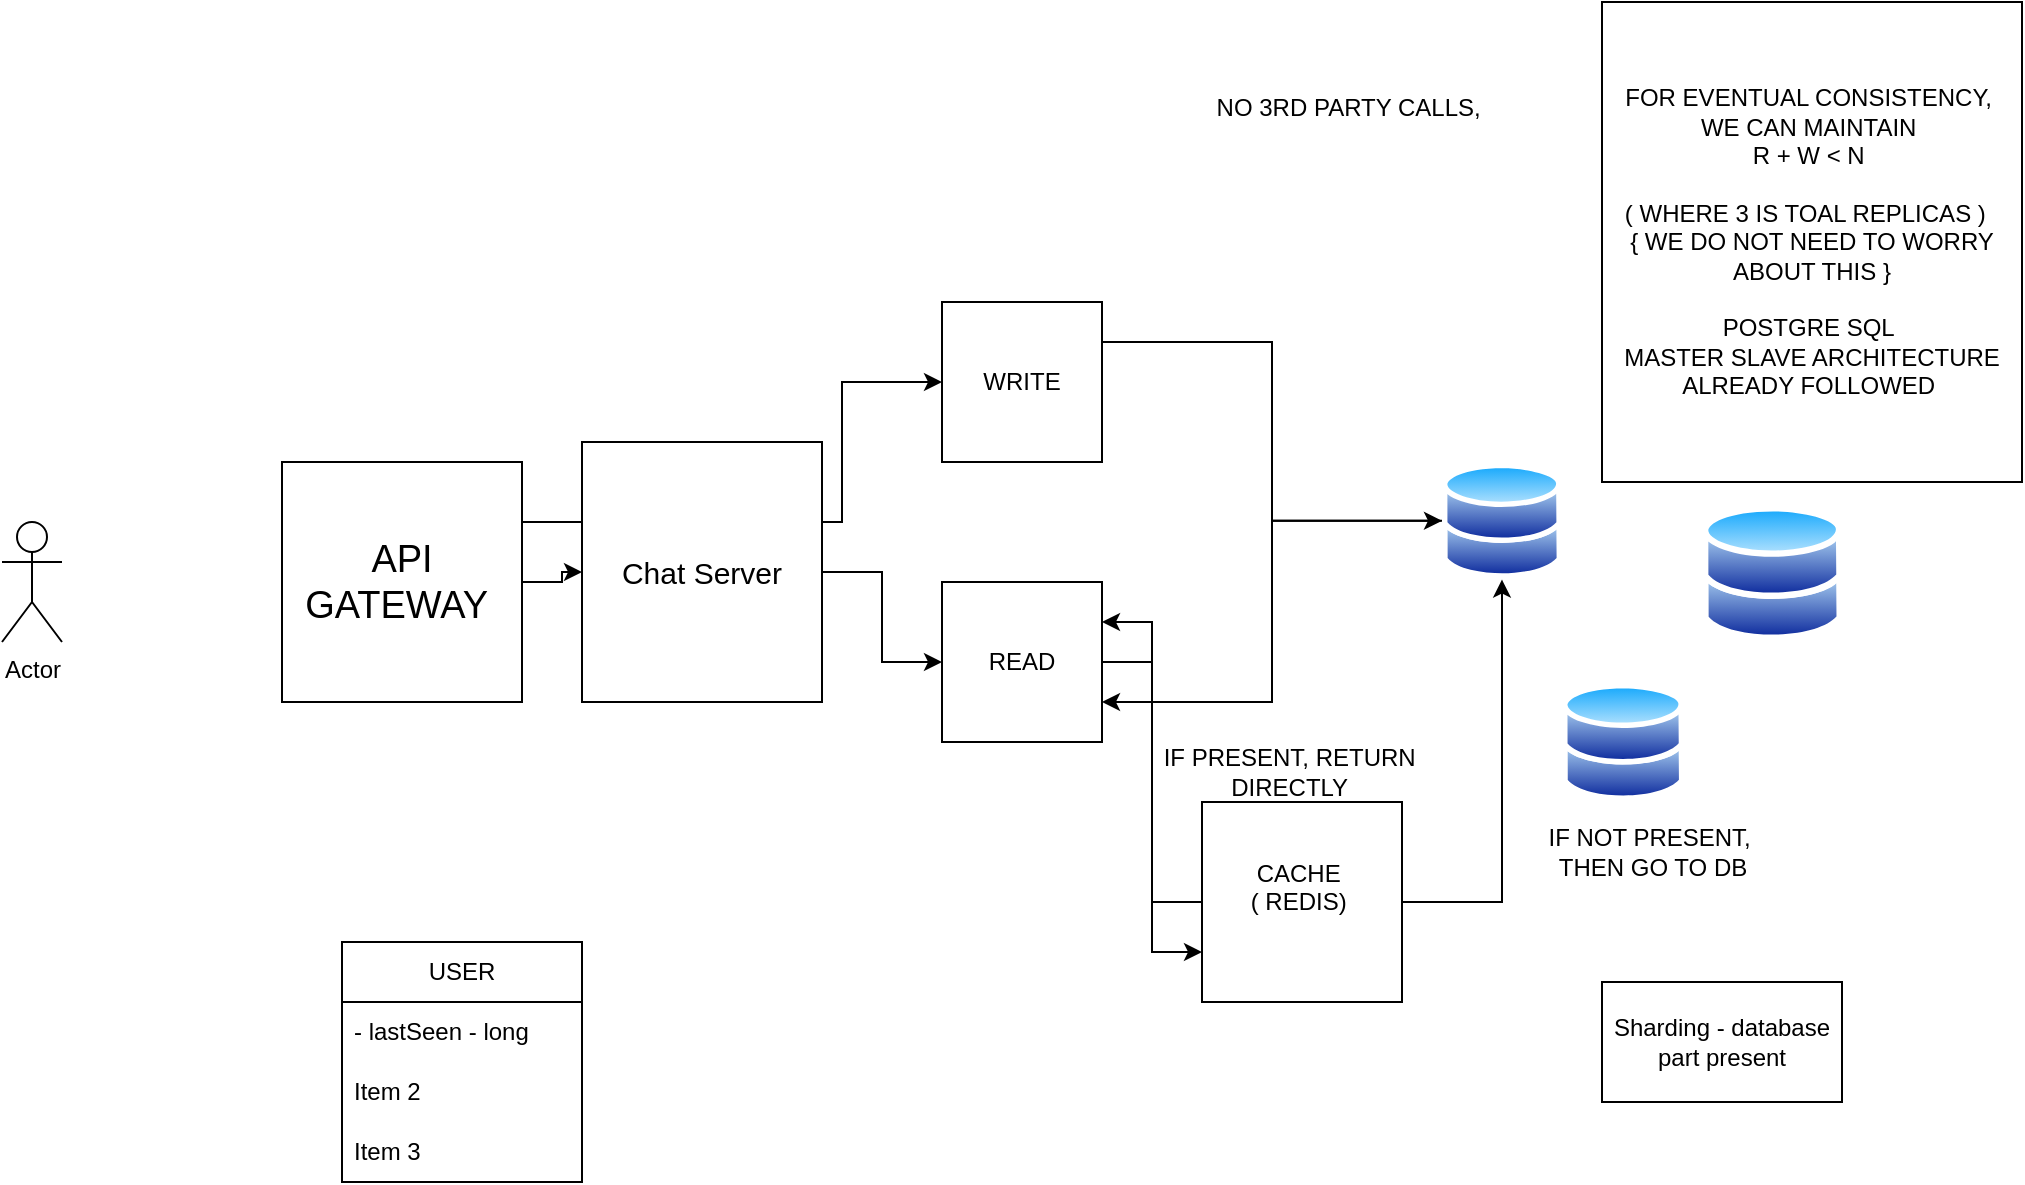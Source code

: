 <mxfile version="24.7.7" pages="3">
  <diagram name="Page-1" id="JmQJLJEeu5JLvRrRKXFD">
    <mxGraphModel dx="1183" dy="1062" grid="1" gridSize="10" guides="1" tooltips="1" connect="1" arrows="1" fold="1" page="1" pageScale="1" pageWidth="850" pageHeight="1100" math="0" shadow="0">
      <root>
        <mxCell id="0" />
        <mxCell id="1" parent="0" />
        <mxCell id="JOux5U_sBteReHEJCNA7-2" value="Actor" style="shape=umlActor;verticalLabelPosition=bottom;verticalAlign=top;html=1;outlineConnect=0;" parent="1" vertex="1">
          <mxGeometry x="80" y="370" width="30" height="60" as="geometry" />
        </mxCell>
        <mxCell id="JOux5U_sBteReHEJCNA7-13" style="edgeStyle=orthogonalEdgeStyle;rounded=0;orthogonalLoop=1;jettySize=auto;html=1;exitX=1;exitY=0.25;exitDx=0;exitDy=0;entryX=0;entryY=0.5;entryDx=0;entryDy=0;" parent="1" source="JOux5U_sBteReHEJCNA7-5" target="JOux5U_sBteReHEJCNA7-7" edge="1">
          <mxGeometry relative="1" as="geometry">
            <Array as="points">
              <mxPoint x="500" y="370" />
              <mxPoint x="500" y="300" />
            </Array>
          </mxGeometry>
        </mxCell>
        <mxCell id="JOux5U_sBteReHEJCNA7-29" style="edgeStyle=orthogonalEdgeStyle;rounded=0;orthogonalLoop=1;jettySize=auto;html=1;" parent="1" source="JOux5U_sBteReHEJCNA7-36" target="JOux5U_sBteReHEJCNA7-6" edge="1">
          <mxGeometry relative="1" as="geometry" />
        </mxCell>
        <mxCell id="JOux5U_sBteReHEJCNA7-5" value="&lt;font style=&quot;font-size: 19px;&quot;&gt;API GATEWAY&amp;nbsp;&lt;/font&gt;" style="whiteSpace=wrap;html=1;aspect=fixed;" parent="1" vertex="1">
          <mxGeometry x="220" y="340" width="120" height="120" as="geometry" />
        </mxCell>
        <mxCell id="JOux5U_sBteReHEJCNA7-23" style="edgeStyle=orthogonalEdgeStyle;rounded=0;orthogonalLoop=1;jettySize=auto;html=1;entryX=0;entryY=0.75;entryDx=0;entryDy=0;" parent="1" source="JOux5U_sBteReHEJCNA7-6" target="JOux5U_sBteReHEJCNA7-14" edge="1">
          <mxGeometry relative="1" as="geometry" />
        </mxCell>
        <mxCell id="JOux5U_sBteReHEJCNA7-6" value="READ" style="whiteSpace=wrap;html=1;aspect=fixed;" parent="1" vertex="1">
          <mxGeometry x="550" y="400" width="80" height="80" as="geometry" />
        </mxCell>
        <mxCell id="JOux5U_sBteReHEJCNA7-15" style="edgeStyle=orthogonalEdgeStyle;rounded=0;orthogonalLoop=1;jettySize=auto;html=1;exitX=1;exitY=0.25;exitDx=0;exitDy=0;entryX=0;entryY=0.5;entryDx=0;entryDy=0;" parent="1" source="JOux5U_sBteReHEJCNA7-7" target="JOux5U_sBteReHEJCNA7-11" edge="1">
          <mxGeometry relative="1" as="geometry" />
        </mxCell>
        <mxCell id="JOux5U_sBteReHEJCNA7-7" value="WRITE" style="whiteSpace=wrap;html=1;aspect=fixed;" parent="1" vertex="1">
          <mxGeometry x="550" y="260" width="80" height="80" as="geometry" />
        </mxCell>
        <mxCell id="JOux5U_sBteReHEJCNA7-8" value="" style="image;aspect=fixed;perimeter=ellipsePerimeter;html=1;align=center;shadow=0;dashed=0;spacingTop=3;image=img/lib/active_directory/databases.svg;" parent="1" vertex="1">
          <mxGeometry x="860" y="450" width="61.22" height="60" as="geometry" />
        </mxCell>
        <mxCell id="JOux5U_sBteReHEJCNA7-18" style="edgeStyle=orthogonalEdgeStyle;rounded=0;orthogonalLoop=1;jettySize=auto;html=1;entryX=1;entryY=0.75;entryDx=0;entryDy=0;" parent="1" source="JOux5U_sBteReHEJCNA7-11" target="JOux5U_sBteReHEJCNA7-6" edge="1">
          <mxGeometry relative="1" as="geometry" />
        </mxCell>
        <mxCell id="JOux5U_sBteReHEJCNA7-11" value="" style="image;aspect=fixed;perimeter=ellipsePerimeter;html=1;align=center;shadow=0;dashed=0;spacingTop=3;image=img/lib/active_directory/databases.svg;" parent="1" vertex="1">
          <mxGeometry x="800" y="340" width="60" height="58.8" as="geometry" />
        </mxCell>
        <mxCell id="JOux5U_sBteReHEJCNA7-12" value="" style="image;aspect=fixed;perimeter=ellipsePerimeter;html=1;align=center;shadow=0;dashed=0;spacingTop=3;image=img/lib/active_directory/databases.svg;" parent="1" vertex="1">
          <mxGeometry x="930" y="361" width="70.41" height="69" as="geometry" />
        </mxCell>
        <mxCell id="JOux5U_sBteReHEJCNA7-24" style="edgeStyle=orthogonalEdgeStyle;rounded=0;orthogonalLoop=1;jettySize=auto;html=1;entryX=1;entryY=0.25;entryDx=0;entryDy=0;" parent="1" source="JOux5U_sBteReHEJCNA7-14" target="JOux5U_sBteReHEJCNA7-6" edge="1">
          <mxGeometry relative="1" as="geometry" />
        </mxCell>
        <mxCell id="JOux5U_sBteReHEJCNA7-25" style="edgeStyle=orthogonalEdgeStyle;rounded=0;orthogonalLoop=1;jettySize=auto;html=1;" parent="1" source="JOux5U_sBteReHEJCNA7-14" target="JOux5U_sBteReHEJCNA7-11" edge="1">
          <mxGeometry relative="1" as="geometry" />
        </mxCell>
        <mxCell id="JOux5U_sBteReHEJCNA7-14" value="CACHE&amp;nbsp;&lt;br&gt;( REDIS)&amp;nbsp;&lt;div&gt;&lt;br&gt;&lt;/div&gt;" style="whiteSpace=wrap;html=1;aspect=fixed;" parent="1" vertex="1">
          <mxGeometry x="680" y="510" width="100" height="100" as="geometry" />
        </mxCell>
        <mxCell id="JOux5U_sBteReHEJCNA7-19" value="FOR EVENTUAL CONSISTENCY,&amp;nbsp;&lt;br&gt;WE CAN MAINTAIN&amp;nbsp;&lt;br&gt;R + W &amp;lt; N&amp;nbsp;&lt;br&gt;&lt;br&gt;( WHERE 3 IS TOAL REPLICAS )&amp;nbsp;&amp;nbsp;&lt;br&gt;{ WE DO NOT NEED TO WORRY ABOUT THIS }&lt;br&gt;&lt;br&gt;POSTGRE SQL&amp;nbsp;&lt;br&gt;MASTER SLAVE ARCHITECTURE ALREADY FOLLOWED&amp;nbsp;" style="rounded=0;whiteSpace=wrap;html=1;" parent="1" vertex="1">
          <mxGeometry x="880" y="110" width="210" height="240" as="geometry" />
        </mxCell>
        <mxCell id="JOux5U_sBteReHEJCNA7-27" value="IF NOT PRESENT,&amp;nbsp;&lt;div&gt;THEN GO TO DB&lt;/div&gt;" style="text;html=1;align=center;verticalAlign=middle;resizable=0;points=[];autosize=1;strokeColor=none;fillColor=none;" parent="1" vertex="1">
          <mxGeometry x="840" y="515" width="130" height="40" as="geometry" />
        </mxCell>
        <mxCell id="JOux5U_sBteReHEJCNA7-28" value="IF PRESENT, RETURN&amp;nbsp;&lt;br&gt;DIRECTLY&amp;nbsp;" style="text;html=1;align=center;verticalAlign=middle;resizable=0;points=[];autosize=1;strokeColor=none;fillColor=none;" parent="1" vertex="1">
          <mxGeometry x="650" y="475" width="150" height="40" as="geometry" />
        </mxCell>
        <mxCell id="JOux5U_sBteReHEJCNA7-30" value="NO 3RD PARTY CALLS,&amp;nbsp;&lt;div&gt;&lt;br/&gt;&lt;/div&gt;" style="text;html=1;align=center;verticalAlign=middle;whiteSpace=wrap;rounded=0;" parent="1" vertex="1">
          <mxGeometry x="680" y="140" width="150" height="60" as="geometry" />
        </mxCell>
        <mxCell id="JOux5U_sBteReHEJCNA7-31" value="USER" style="swimlane;fontStyle=0;childLayout=stackLayout;horizontal=1;startSize=30;horizontalStack=0;resizeParent=1;resizeParentMax=0;resizeLast=0;collapsible=1;marginBottom=0;whiteSpace=wrap;html=1;" parent="1" vertex="1">
          <mxGeometry x="250" y="580" width="120" height="120" as="geometry" />
        </mxCell>
        <mxCell id="JOux5U_sBteReHEJCNA7-32" value="- lastSeen - long&amp;nbsp;" style="text;strokeColor=none;fillColor=none;align=left;verticalAlign=middle;spacingLeft=4;spacingRight=4;overflow=hidden;points=[[0,0.5],[1,0.5]];portConstraint=eastwest;rotatable=0;whiteSpace=wrap;html=1;" parent="JOux5U_sBteReHEJCNA7-31" vertex="1">
          <mxGeometry y="30" width="120" height="30" as="geometry" />
        </mxCell>
        <mxCell id="JOux5U_sBteReHEJCNA7-33" value="Item 2" style="text;strokeColor=none;fillColor=none;align=left;verticalAlign=middle;spacingLeft=4;spacingRight=4;overflow=hidden;points=[[0,0.5],[1,0.5]];portConstraint=eastwest;rotatable=0;whiteSpace=wrap;html=1;" parent="JOux5U_sBteReHEJCNA7-31" vertex="1">
          <mxGeometry y="60" width="120" height="30" as="geometry" />
        </mxCell>
        <mxCell id="JOux5U_sBteReHEJCNA7-34" value="Item 3" style="text;strokeColor=none;fillColor=none;align=left;verticalAlign=middle;spacingLeft=4;spacingRight=4;overflow=hidden;points=[[0,0.5],[1,0.5]];portConstraint=eastwest;rotatable=0;whiteSpace=wrap;html=1;" parent="JOux5U_sBteReHEJCNA7-31" vertex="1">
          <mxGeometry y="90" width="120" height="30" as="geometry" />
        </mxCell>
        <mxCell id="JOux5U_sBteReHEJCNA7-37" value="Sharding - database part present" style="rounded=0;whiteSpace=wrap;html=1;" parent="1" vertex="1">
          <mxGeometry x="880" y="600" width="120" height="60" as="geometry" />
        </mxCell>
        <mxCell id="P4UhmqR7wPMvScNSx2Rz-1" value="" style="edgeStyle=orthogonalEdgeStyle;rounded=0;orthogonalLoop=1;jettySize=auto;html=1;" parent="1" source="JOux5U_sBteReHEJCNA7-5" target="JOux5U_sBteReHEJCNA7-36" edge="1">
          <mxGeometry relative="1" as="geometry">
            <mxPoint x="340" y="400" as="sourcePoint" />
            <mxPoint x="550" y="440" as="targetPoint" />
          </mxGeometry>
        </mxCell>
        <mxCell id="JOux5U_sBteReHEJCNA7-36" value="&lt;font style=&quot;font-size: 15px;&quot;&gt;Chat Server&lt;/font&gt;" style="rounded=0;whiteSpace=wrap;html=1;" parent="1" vertex="1">
          <mxGeometry x="370" y="330" width="120" height="130" as="geometry" />
        </mxCell>
      </root>
    </mxGraphModel>
  </diagram>
  <diagram id="_AOZXHx1rjMz0_NS0dP8" name="Page-2">
    <mxGraphModel dx="2425" dy="998" grid="1" gridSize="10" guides="1" tooltips="1" connect="1" arrows="1" fold="1" page="1" pageScale="1" pageWidth="850" pageHeight="1100" math="0" shadow="0">
      <root>
        <mxCell id="0" />
        <mxCell id="1" parent="0" />
        <mxCell id="hQ_VY_itG3UDM3dAe7XN-1" value="&lt;font style=&quot;font-size: 16px;&quot;&gt;main.py&lt;/font&gt;" style="rounded=0;whiteSpace=wrap;html=1;" vertex="1" parent="1">
          <mxGeometry x="480" y="220" width="120" height="180" as="geometry" />
        </mxCell>
        <mxCell id="hQ_VY_itG3UDM3dAe7XN-2" value="Actor" style="shape=umlActor;verticalLabelPosition=bottom;verticalAlign=top;html=1;outlineConnect=0;" vertex="1" parent="1">
          <mxGeometry x="120" y="250" width="100" height="120" as="geometry" />
        </mxCell>
        <mxCell id="hQ_VY_itG3UDM3dAe7XN-4" value="&lt;font style=&quot;font-size: 20px;&quot; color=&quot;#ce9178&quot;&gt;https://localhost:8000/integrations/hubspot/authorize&lt;/font&gt;&lt;div style=&quot;font-size: 20px;&quot;&gt;&lt;font style=&quot;font-size: 20px;&quot; color=&quot;#ce9178&quot;&gt;(POST)&lt;/font&gt;&lt;/div&gt;" style="text;html=1;align=center;verticalAlign=middle;resizable=0;points=[];autosize=1;strokeColor=none;fillColor=none;" vertex="1" parent="1">
          <mxGeometry x="-70" y="155" width="490" height="60" as="geometry" />
        </mxCell>
        <mxCell id="hQ_VY_itG3UDM3dAe7XN-7" value="{&lt;br&gt;userId :String&amp;nbsp;&lt;br&gt;OrgId:String&lt;br&gt;}" style="text;html=1;align=center;verticalAlign=middle;whiteSpace=wrap;rounded=0;" vertex="1" parent="1">
          <mxGeometry x="240" y="260" width="60" height="40" as="geometry" />
        </mxCell>
        <mxCell id="hQ_VY_itG3UDM3dAe7XN-8" value="" style="endArrow=classic;html=1;rounded=0;entryX=-0.017;entryY=0.542;entryDx=0;entryDy=0;entryPerimeter=0;" edge="1" parent="1" target="hQ_VY_itG3UDM3dAe7XN-1">
          <mxGeometry width="50" height="50" relative="1" as="geometry">
            <mxPoint x="250" y="320" as="sourcePoint" />
            <mxPoint x="490" y="230" as="targetPoint" />
          </mxGeometry>
        </mxCell>
        <mxCell id="hQ_VY_itG3UDM3dAe7XN-10" value="" style="endArrow=classic;html=1;rounded=0;exitX=1;exitY=0.5;exitDx=0;exitDy=0;" edge="1" parent="1" source="hQ_VY_itG3UDM3dAe7XN-1">
          <mxGeometry width="50" height="50" relative="1" as="geometry">
            <mxPoint x="520" y="330" as="sourcePoint" />
            <mxPoint x="700" y="310" as="targetPoint" />
          </mxGeometry>
        </mxCell>
        <mxCell id="hQ_VY_itG3UDM3dAe7XN-12" style="edgeStyle=orthogonalEdgeStyle;rounded=0;orthogonalLoop=1;jettySize=auto;html=1;" edge="1" parent="1" source="hQ_VY_itG3UDM3dAe7XN-11">
          <mxGeometry relative="1" as="geometry">
            <mxPoint x="930" y="305" as="targetPoint" />
          </mxGeometry>
        </mxCell>
        <mxCell id="hQ_VY_itG3UDM3dAe7XN-11" value="&lt;span style=&quot;font-size: 16px;&quot;&gt;Hubspot.py&lt;/span&gt;" style="rounded=0;whiteSpace=wrap;html=1;" vertex="1" parent="1">
          <mxGeometry x="700" y="215" width="120" height="180" as="geometry" />
        </mxCell>
        <mxCell id="hQ_VY_itG3UDM3dAe7XN-13" value="&lt;span style=&quot;font-size: 16px;&quot;&gt;HubSpot Server&lt;/span&gt;" style="rounded=0;whiteSpace=wrap;html=1;" vertex="1" parent="1">
          <mxGeometry x="940" y="215" width="120" height="180" as="geometry" />
        </mxCell>
        <mxCell id="hQ_VY_itG3UDM3dAe7XN-14" value="" style="endArrow=classic;html=1;rounded=0;entryX=0.992;entryY=0.711;entryDx=0;entryDy=0;entryPerimeter=0;exitX=-0.025;exitY=0.717;exitDx=0;exitDy=0;exitPerimeter=0;" edge="1" parent="1" source="hQ_VY_itG3UDM3dAe7XN-13" target="hQ_VY_itG3UDM3dAe7XN-11">
          <mxGeometry width="50" height="50" relative="1" as="geometry">
            <mxPoint x="940" y="350" as="sourcePoint" />
            <mxPoint x="830" y="340" as="targetPoint" />
            <Array as="points">
              <mxPoint x="880" y="343" />
            </Array>
          </mxGeometry>
        </mxCell>
        <mxCell id="hQ_VY_itG3UDM3dAe7XN-16" value="authorize_url" style="text;html=1;align=center;verticalAlign=middle;resizable=0;points=[];autosize=1;strokeColor=none;fillColor=none;fontSize=15;" vertex="1" parent="1">
          <mxGeometry x="820" y="270" width="110" height="30" as="geometry" />
        </mxCell>
        <mxCell id="hQ_VY_itG3UDM3dAe7XN-17" value="&lt;font style=&quot;font-size: 15px;&quot;&gt;redirect_url&lt;/font&gt;" style="text;html=1;align=center;verticalAlign=middle;resizable=0;points=[];autosize=1;strokeColor=none;fillColor=none;" vertex="1" parent="1">
          <mxGeometry x="825" y="350" width="100" height="30" as="geometry" />
        </mxCell>
      </root>
    </mxGraphModel>
  </diagram>
  <diagram id="ypFeUfu3qE1IJ5mmnc6q" name="Page-3">
    <mxGraphModel dx="1674" dy="796" grid="1" gridSize="10" guides="1" tooltips="1" connect="1" arrows="1" fold="1" page="1" pageScale="1" pageWidth="850" pageHeight="1100" math="0" shadow="0">
      <root>
        <mxCell id="0" />
        <mxCell id="1" parent="0" />
        <mxCell id="SIPaFjkemzOw-gw2U2gF-16" value="" style="rounded=0;whiteSpace=wrap;html=1;" parent="1" vertex="1">
          <mxGeometry x="95" y="70" width="385" height="670" as="geometry" />
        </mxCell>
        <mxCell id="SIPaFjkemzOw-gw2U2gF-13" value="" style="whiteSpace=wrap;html=1;aspect=fixed;" parent="1" vertex="1">
          <mxGeometry x="504.25" y="70" width="670" height="670" as="geometry" />
        </mxCell>
        <mxCell id="2k7QSXAF3z4Tr43qlxNP-17" style="edgeStyle=orthogonalEdgeStyle;rounded=0;orthogonalLoop=1;jettySize=auto;html=1;" parent="1" source="SIPaFjkemzOw-gw2U2gF-1" target="2k7QSXAF3z4Tr43qlxNP-12" edge="1">
          <mxGeometry relative="1" as="geometry">
            <Array as="points">
              <mxPoint x="270" y="372" />
              <mxPoint x="270" y="372" />
            </Array>
          </mxGeometry>
        </mxCell>
        <mxCell id="SIPaFjkemzOw-gw2U2gF-1" value="" style="outlineConnect=0;dashed=0;verticalLabelPosition=bottom;verticalAlign=top;align=center;html=1;shape=mxgraph.aws3.management_console;fillColor=#D2D3D3;gradientColor=none;" parent="1" vertex="1">
          <mxGeometry x="100" y="340" width="63" height="63" as="geometry" />
        </mxCell>
        <mxCell id="SIPaFjkemzOw-gw2U2gF-9" value="&lt;span style=&quot;font-size: 18px;&quot;&gt;&lt;b&gt;Client&lt;br&gt;&lt;/b&gt;&lt;/span&gt;" style="text;html=1;align=center;verticalAlign=middle;resizable=0;points=[];autosize=1;strokeColor=none;fillColor=none;" parent="1" vertex="1">
          <mxGeometry x="95" y="280" width="70" height="40" as="geometry" />
        </mxCell>
        <mxCell id="SIPaFjkemzOw-gw2U2gF-11" value="" style="sketch=0;points=[[0,0,0],[0.25,0,0],[0.5,0,0],[0.75,0,0],[1,0,0],[0,1,0],[0.25,1,0],[0.5,1,0],[0.75,1,0],[1,1,0],[0,0.25,0],[0,0.5,0],[0,0.75,0],[1,0.25,0],[1,0.5,0],[1,0.75,0]];outlineConnect=0;fontColor=#232F3E;fillColor=#7AA116;strokeColor=#ffffff;dashed=0;verticalLabelPosition=bottom;verticalAlign=top;align=center;html=1;fontSize=12;fontStyle=0;aspect=fixed;shape=mxgraph.aws4.resourceIcon;resIcon=mxgraph.aws4.s3;" parent="1" vertex="1">
          <mxGeometry x="240" y="472" width="78" height="78" as="geometry" />
        </mxCell>
        <mxCell id="SIPaFjkemzOw-gw2U2gF-12" value="&lt;span style=&quot;font-size: 18px;&quot;&gt;&lt;b&gt;Amazon S3&lt;br&gt;( Hosts React&amp;nbsp;&lt;br&gt;Application)&amp;nbsp;&lt;/b&gt;&lt;/span&gt;" style="text;html=1;align=center;verticalAlign=middle;resizable=0;points=[];autosize=1;strokeColor=none;fillColor=none;" parent="1" vertex="1">
          <mxGeometry x="210" y="580" width="140" height="80" as="geometry" />
        </mxCell>
        <mxCell id="SIPaFjkemzOw-gw2U2gF-14" value="&lt;font style=&quot;font-size: 19px;&quot;&gt;&lt;b&gt;Amazon Private Subnet&lt;/b&gt;&lt;/font&gt;" style="text;html=1;align=center;verticalAlign=middle;resizable=0;points=[];autosize=1;strokeColor=none;fillColor=none;" parent="1" vertex="1">
          <mxGeometry x="730" y="10" width="240" height="40" as="geometry" />
        </mxCell>
        <mxCell id="SIPaFjkemzOw-gw2U2gF-17" value="&lt;font style=&quot;font-size: 19px;&quot;&gt;&lt;b&gt;Public Subnet&lt;/b&gt;&lt;/font&gt;" style="text;html=1;align=center;verticalAlign=middle;resizable=0;points=[];autosize=1;strokeColor=none;fillColor=none;" parent="1" vertex="1">
          <mxGeometry x="170" y="20" width="150" height="40" as="geometry" />
        </mxCell>
        <mxCell id="SIPaFjkemzOw-gw2U2gF-18" value="" style="edgeStyle=orthogonalEdgeStyle;html=1;endArrow=block;elbow=vertical;startArrow=none;endFill=1;strokeColor=#545B64;rounded=0;" parent="1" edge="1">
          <mxGeometry width="100" relative="1" as="geometry">
            <mxPoint x="433" y="379.79" as="sourcePoint" />
            <mxPoint x="533" y="379.79" as="targetPoint" />
            <Array as="points">
              <mxPoint x="523" y="379.79" />
              <mxPoint x="523" y="379.79" />
            </Array>
          </mxGeometry>
        </mxCell>
        <mxCell id="2k7QSXAF3z4Tr43qlxNP-3" value="" style="edgeStyle=orthogonalEdgeStyle;html=1;endArrow=openThin;elbow=vertical;startArrow=none;endFill=0;strokeColor=#545B64;rounded=0;entryX=0;entryY=0.25;entryDx=0;entryDy=0;entryPerimeter=0;" parent="1" target="SIPaFjkemzOw-gw2U2gF-11" edge="1">
          <mxGeometry width="100" relative="1" as="geometry">
            <mxPoint x="163" y="410" as="sourcePoint" />
            <mxPoint x="263" y="410" as="targetPoint" />
          </mxGeometry>
        </mxCell>
        <mxCell id="2k7QSXAF3z4Tr43qlxNP-4" value="" style="outlineConnect=0;dashed=0;verticalLabelPosition=bottom;verticalAlign=top;align=center;html=1;shape=mxgraph.aws3.classic_load_balancer;fillColor=#F58536;gradientColor=none;" parent="1" vertex="1">
          <mxGeometry x="550" y="331" width="120" height="99" as="geometry" />
        </mxCell>
        <mxCell id="2k7QSXAF3z4Tr43qlxNP-5" value="&lt;font style=&quot;font-size: 18px;&quot;&gt;&lt;b&gt;EC2 instance&lt;br&gt;( for Django )&amp;nbsp;&lt;/b&gt;&lt;/font&gt;" style="text;html=1;align=center;verticalAlign=middle;resizable=0;points=[];autosize=1;strokeColor=none;fillColor=none;" parent="1" vertex="1">
          <mxGeometry x="769.25" y="250" width="140" height="60" as="geometry" />
        </mxCell>
        <mxCell id="2k7QSXAF3z4Tr43qlxNP-6" value="" style="sketch=0;points=[[0,0,0],[0.25,0,0],[0.5,0,0],[0.75,0,0],[1,0,0],[0,1,0],[0.25,1,0],[0.5,1,0],[0.75,1,0],[1,1,0],[0,0.25,0],[0,0.5,0],[0,0.75,0],[1,0.25,0],[1,0.5,0],[1,0.75,0]];outlineConnect=0;fontColor=#232F3E;fillColor=#ED7100;strokeColor=#ffffff;dashed=0;verticalLabelPosition=bottom;verticalAlign=top;align=center;html=1;fontSize=12;fontStyle=0;aspect=fixed;shape=mxgraph.aws4.resourceIcon;resIcon=mxgraph.aws4.ec2;" parent="1" vertex="1">
          <mxGeometry x="790" y="341.5" width="98.5" height="98.5" as="geometry" />
        </mxCell>
        <mxCell id="2k7QSXAF3z4Tr43qlxNP-7" value="" style="sketch=0;points=[[0,0,0],[0.25,0,0],[0.5,0,0],[0.75,0,0],[1,0,0],[0,1,0],[0.25,1,0],[0.5,1,0],[0.75,1,0],[1,1,0],[0,0.25,0],[0,0.5,0],[0,0.75,0],[1,0.25,0],[1,0.5,0],[1,0.75,0]];outlineConnect=0;fontColor=#232F3E;fillColor=#C925D1;strokeColor=#ffffff;dashed=0;verticalLabelPosition=bottom;verticalAlign=top;align=center;html=1;fontSize=12;fontStyle=0;aspect=fixed;shape=mxgraph.aws4.resourceIcon;resIcon=mxgraph.aws4.rds;" parent="1" vertex="1">
          <mxGeometry x="1000" y="341.5" width="90" height="90" as="geometry" />
        </mxCell>
        <mxCell id="2k7QSXAF3z4Tr43qlxNP-8" value="&lt;span style=&quot;font-size: 18px;&quot;&gt;&lt;b&gt;Amazon RDS&amp;nbsp;&lt;br&gt;( for db.sqlite3)&amp;nbsp;&lt;/b&gt;&lt;/span&gt;" style="text;html=1;align=center;verticalAlign=middle;resizable=0;points=[];autosize=1;strokeColor=none;fillColor=none;" parent="1" vertex="1">
          <mxGeometry x="970" y="250" width="160" height="60" as="geometry" />
        </mxCell>
        <mxCell id="2k7QSXAF3z4Tr43qlxNP-9" value="&lt;span style=&quot;font-size: 18px;&quot;&gt;&lt;b&gt;Elastic Load &lt;br&gt;Balancer&lt;br&gt;&lt;/b&gt;&lt;/span&gt;" style="text;html=1;align=center;verticalAlign=middle;resizable=0;points=[];autosize=1;strokeColor=none;fillColor=none;" parent="1" vertex="1">
          <mxGeometry x="545" y="250" width="130" height="60" as="geometry" />
        </mxCell>
        <mxCell id="2k7QSXAF3z4Tr43qlxNP-10" value="" style="edgeStyle=orthogonalEdgeStyle;html=1;endArrow=block;elbow=vertical;startArrow=none;endFill=1;strokeColor=#545B64;rounded=0;" parent="1" edge="1">
          <mxGeometry width="100" relative="1" as="geometry">
            <mxPoint x="680" y="379.79" as="sourcePoint" />
            <mxPoint x="780" y="379.79" as="targetPoint" />
            <Array as="points">
              <mxPoint x="770" y="379.79" />
              <mxPoint x="770" y="379.79" />
            </Array>
          </mxGeometry>
        </mxCell>
        <mxCell id="2k7QSXAF3z4Tr43qlxNP-11" value="" style="edgeStyle=orthogonalEdgeStyle;html=1;endArrow=block;elbow=vertical;startArrow=none;endFill=1;strokeColor=#545B64;rounded=0;" parent="1" edge="1">
          <mxGeometry width="100" relative="1" as="geometry">
            <mxPoint x="880" y="390" as="sourcePoint" />
            <mxPoint x="980" y="390" as="targetPoint" />
            <Array as="points">
              <mxPoint x="970" y="390" />
              <mxPoint x="970" y="390" />
            </Array>
          </mxGeometry>
        </mxCell>
        <mxCell id="2k7QSXAF3z4Tr43qlxNP-12" value="" style="sketch=0;points=[[0,0,0],[0.25,0,0],[0.5,0,0],[0.75,0,0],[1,0,0],[0,1,0],[0.25,1,0],[0.5,1,0],[0.75,1,0],[1,1,0],[0,0.25,0],[0,0.5,0],[0,0.75,0],[1,0.25,0],[1,0.5,0],[1,0.75,0]];outlineConnect=0;fontColor=#232F3E;fillColor=#8C4FFF;strokeColor=#ffffff;dashed=0;verticalLabelPosition=bottom;verticalAlign=top;align=center;html=1;fontSize=12;fontStyle=0;aspect=fixed;shape=mxgraph.aws4.resourceIcon;resIcon=mxgraph.aws4.api_gateway;" parent="1" vertex="1">
          <mxGeometry x="333" y="321.5" width="100" height="100" as="geometry" />
        </mxCell>
        <mxCell id="2k7QSXAF3z4Tr43qlxNP-15" style="edgeStyle=orthogonalEdgeStyle;rounded=0;orthogonalLoop=1;jettySize=auto;html=1;entryX=0;entryY=0.25;entryDx=0;entryDy=0;entryPerimeter=0;" parent="1" source="2k7QSXAF3z4Tr43qlxNP-13" target="2k7QSXAF3z4Tr43qlxNP-12" edge="1">
          <mxGeometry relative="1" as="geometry" />
        </mxCell>
        <mxCell id="2k7QSXAF3z4Tr43qlxNP-13" value="" style="outlineConnect=0;dashed=0;verticalLabelPosition=bottom;verticalAlign=top;align=center;html=1;shape=mxgraph.aws3.management_console;fillColor=#D2D3D3;gradientColor=none;" parent="1" vertex="1">
          <mxGeometry x="100" y="200" width="63" height="63" as="geometry" />
        </mxCell>
        <mxCell id="2k7QSXAF3z4Tr43qlxNP-14" value="&lt;span style=&quot;font-size: 18px;&quot;&gt;&lt;b&gt;Client&lt;br&gt;&lt;/b&gt;&lt;/span&gt;" style="text;html=1;align=center;verticalAlign=middle;resizable=0;points=[];autosize=1;strokeColor=none;fillColor=none;" parent="1" vertex="1">
          <mxGeometry x="100" y="140" width="70" height="40" as="geometry" />
        </mxCell>
        <mxCell id="2k7QSXAF3z4Tr43qlxNP-18" value="&lt;span style=&quot;font-size: 18px;&quot;&gt;&lt;b&gt;Amazon API&amp;nbsp;&lt;br&gt;Gateway&lt;/b&gt;&lt;/span&gt;" style="text;html=1;align=center;verticalAlign=middle;resizable=0;points=[];autosize=1;strokeColor=none;fillColor=none;" parent="1" vertex="1">
          <mxGeometry x="318" y="250" width="130" height="60" as="geometry" />
        </mxCell>
      </root>
    </mxGraphModel>
  </diagram>
</mxfile>
